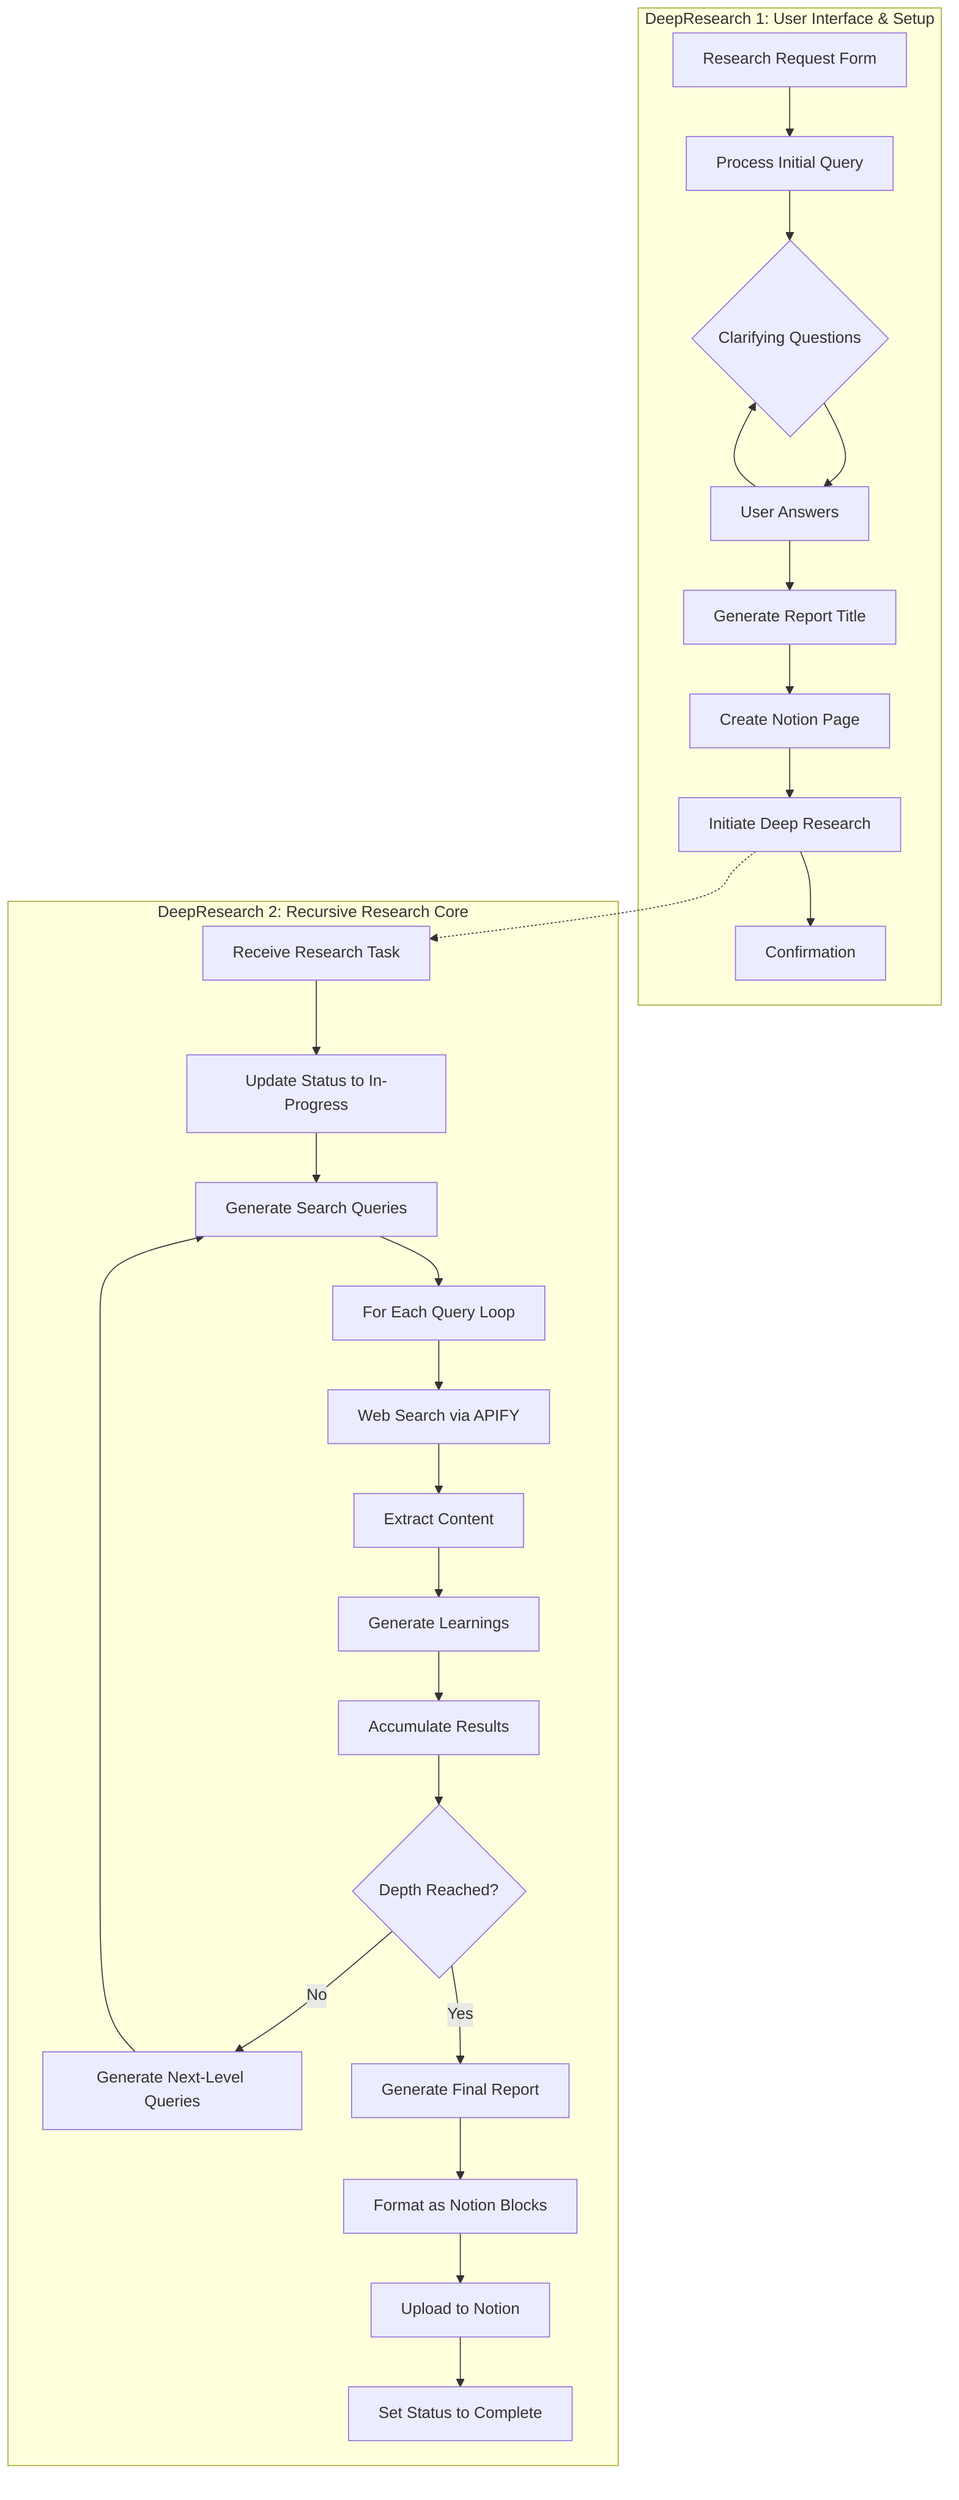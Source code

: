 flowchart TD
    subgraph "DeepResearch 1: User Interface & Setup"
        A[Research Request Form] --> B[Process Initial Query]
        B --> C{Clarifying Questions}
        C --> D[User Answers]
        D --> C
        D --> E[Generate Report Title]
        E --> F[Create Notion Page]
        F --> G[Initiate Deep Research]
        G --> H[Confirmation]
    end
    
    subgraph "DeepResearch 2: Recursive Research Core"
        AA[Receive Research Task] --> BB[Update Status to In-Progress]
        BB --> CC[Generate Search Queries]
        CC --> DD[For Each Query Loop]
        DD --> EE[Web Search via APIFY]
        EE --> FF[Extract Content]
        FF --> GG[Generate Learnings]
        GG --> HH[Accumulate Results]
        
        HH --> II{Depth Reached?}
        II -- No --> JJ[Generate Next-Level Queries]
        JJ --> CC
        
        II -- Yes --> KK[Generate Final Report]
        KK --> LL[Format as Notion Blocks]
        LL --> MM[Upload to Notion]
        MM --> NN[Set Status to Complete]
    end
    
    G -.-> AA